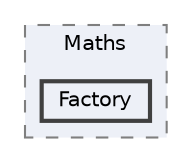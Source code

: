 digraph "Assets/_Project/Scripts/Maths/Factory"
{
 // LATEX_PDF_SIZE
  bgcolor="transparent";
  edge [fontname=Helvetica,fontsize=10,labelfontname=Helvetica,labelfontsize=10];
  node [fontname=Helvetica,fontsize=10,shape=box,height=0.2,width=0.4];
  compound=true
  subgraph clusterdir_5a1f08321092cb09d288b2256e5afffb {
    graph [ bgcolor="#edf0f7", pencolor="grey50", label="Maths", fontname=Helvetica,fontsize=10 style="filled,dashed", URL="dir_5a1f08321092cb09d288b2256e5afffb.html",tooltip=""]
  dir_5f9e19a01054b7ac80440a3373512b83 [label="Factory", fillcolor="#edf0f7", color="grey25", style="filled,bold", URL="dir_5f9e19a01054b7ac80440a3373512b83.html",tooltip=""];
  }
}
